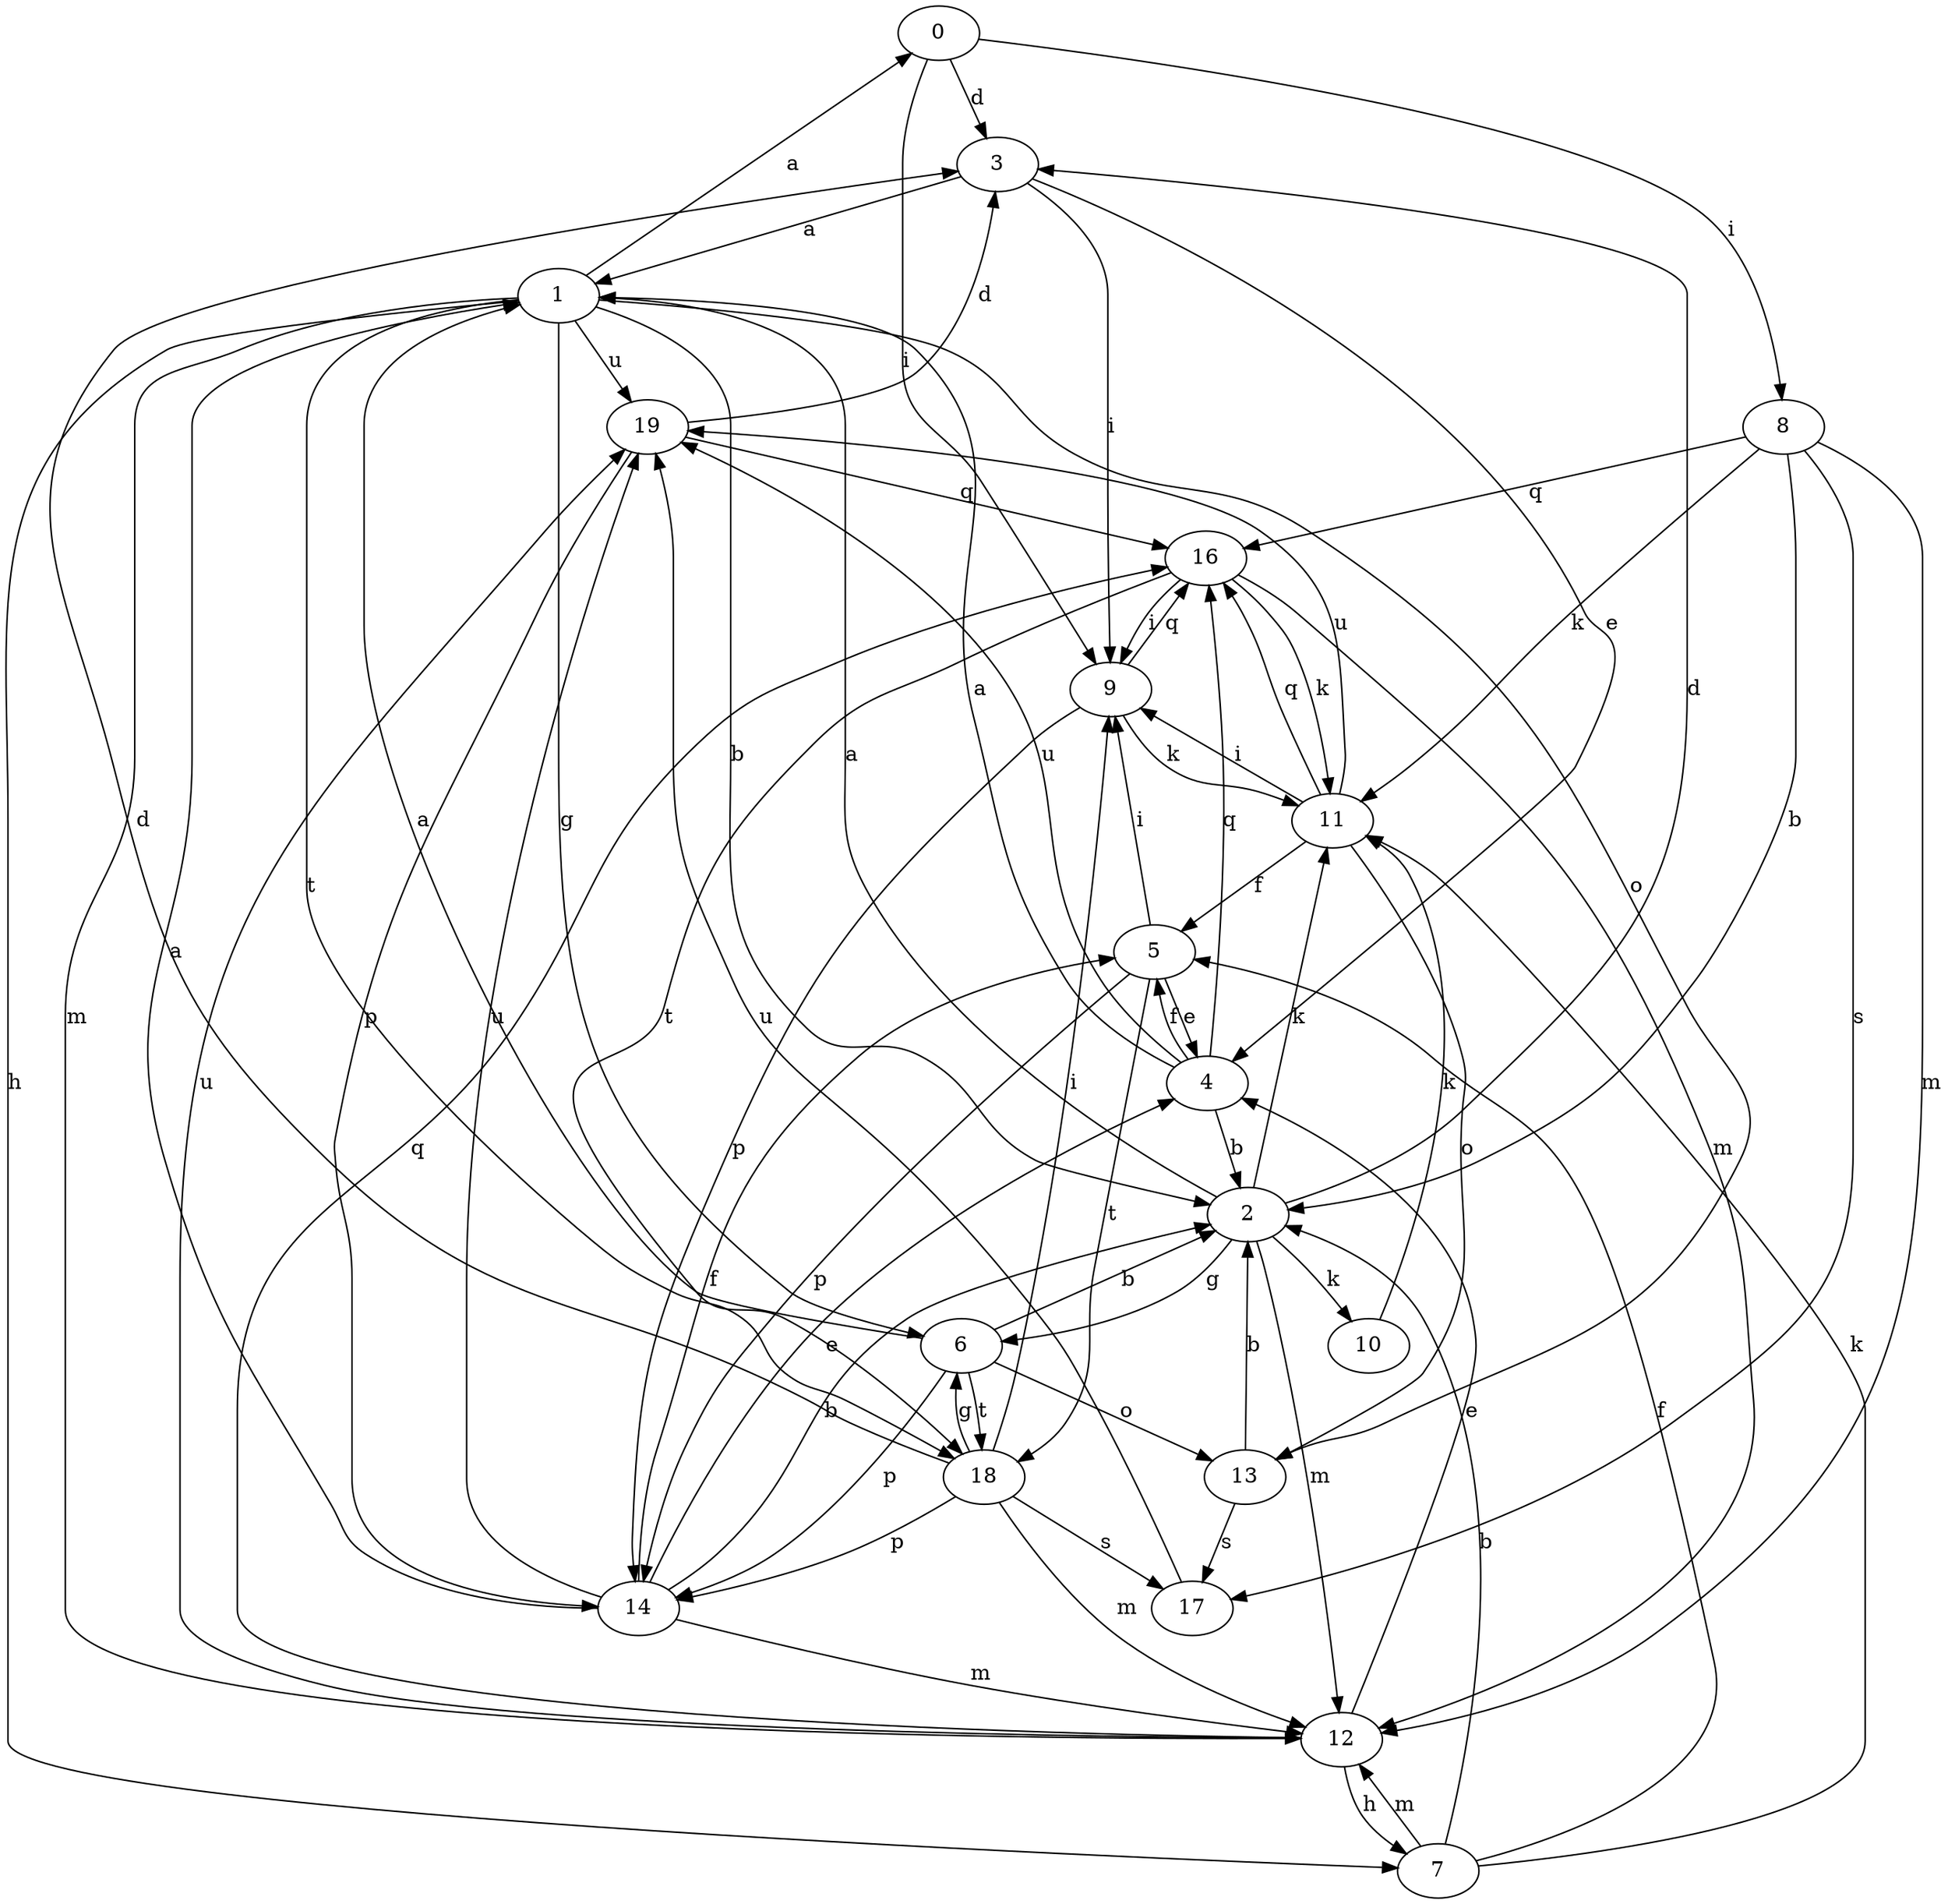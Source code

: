 strict digraph  {
0;
1;
2;
3;
4;
5;
6;
7;
8;
9;
10;
11;
12;
13;
14;
16;
17;
18;
19;
0 -> 3  [label=d];
0 -> 8  [label=i];
0 -> 9  [label=i];
1 -> 0  [label=a];
1 -> 2  [label=b];
1 -> 6  [label=g];
1 -> 7  [label=h];
1 -> 12  [label=m];
1 -> 13  [label=o];
1 -> 18  [label=t];
1 -> 19  [label=u];
2 -> 1  [label=a];
2 -> 3  [label=d];
2 -> 6  [label=g];
2 -> 10  [label=k];
2 -> 11  [label=k];
2 -> 12  [label=m];
3 -> 1  [label=a];
3 -> 4  [label=e];
3 -> 9  [label=i];
4 -> 1  [label=a];
4 -> 2  [label=b];
4 -> 5  [label=f];
4 -> 16  [label=q];
4 -> 19  [label=u];
5 -> 4  [label=e];
5 -> 9  [label=i];
5 -> 14  [label=p];
5 -> 18  [label=t];
6 -> 1  [label=a];
6 -> 2  [label=b];
6 -> 13  [label=o];
6 -> 14  [label=p];
6 -> 18  [label=t];
7 -> 2  [label=b];
7 -> 5  [label=f];
7 -> 11  [label=k];
7 -> 12  [label=m];
8 -> 2  [label=b];
8 -> 11  [label=k];
8 -> 12  [label=m];
8 -> 16  [label=q];
8 -> 17  [label=s];
9 -> 11  [label=k];
9 -> 14  [label=p];
9 -> 16  [label=q];
10 -> 11  [label=k];
11 -> 5  [label=f];
11 -> 9  [label=i];
11 -> 13  [label=o];
11 -> 16  [label=q];
11 -> 19  [label=u];
12 -> 4  [label=e];
12 -> 7  [label=h];
12 -> 16  [label=q];
12 -> 19  [label=u];
13 -> 2  [label=b];
13 -> 17  [label=s];
14 -> 1  [label=a];
14 -> 2  [label=b];
14 -> 4  [label=e];
14 -> 5  [label=f];
14 -> 12  [label=m];
14 -> 19  [label=u];
16 -> 9  [label=i];
16 -> 11  [label=k];
16 -> 12  [label=m];
16 -> 18  [label=t];
17 -> 19  [label=u];
18 -> 3  [label=d];
18 -> 6  [label=g];
18 -> 9  [label=i];
18 -> 12  [label=m];
18 -> 14  [label=p];
18 -> 17  [label=s];
19 -> 3  [label=d];
19 -> 14  [label=p];
19 -> 16  [label=q];
}
